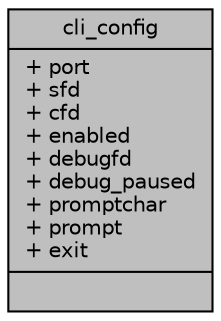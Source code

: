 digraph "cli_config"
{
 // LATEX_PDF_SIZE
  edge [fontname="Helvetica",fontsize="10",labelfontname="Helvetica",labelfontsize="10"];
  node [fontname="Helvetica",fontsize="10",shape=record];
  Node1 [label="{cli_config\n|+ port\l+ sfd\l+ cfd\l+ enabled\l+ debugfd\l+ debug_paused\l+ promptchar\l+ prompt\l+ exit\l|}",height=0.2,width=0.4,color="black", fillcolor="grey75", style="filled", fontcolor="black",tooltip=" "];
}
